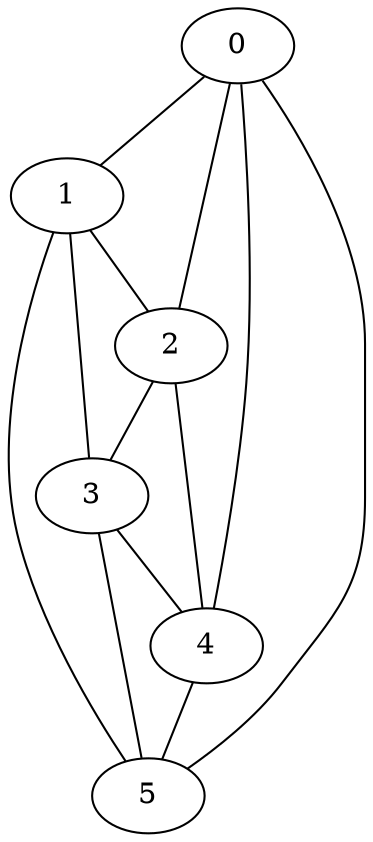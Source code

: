 graph G {
0;
1;
2;
3;
4;
5;
0--1 ;
0--2 ;
0--4 ;
0--5 ;
1--2 ;
1--3 ;
1--5 ;
2--3 ;
2--4 ;
3--4 ;
3--5 ;
4--5 ;
}
